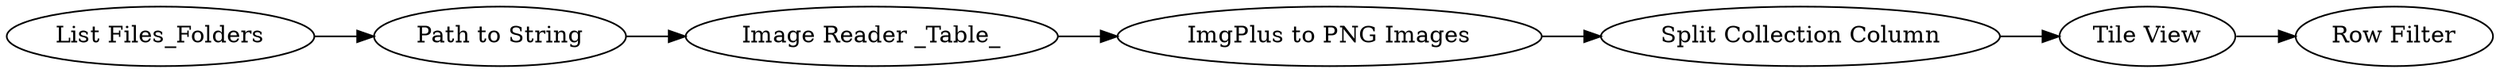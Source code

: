 digraph {
	17 -> 13
	9 -> 14
	14 -> 16
	10 -> 9
	8 -> 10
	16 -> 17
	16 [label="Split Collection Column"]
	13 [label="Row Filter"]
	9 [label="Image Reader _Table_"]
	8 [label="List Files_Folders"]
	14 [label=" ImgPlus to PNG Images "]
	17 [label="Tile View"]
	10 [label="Path to String"]
	rankdir=LR
}
